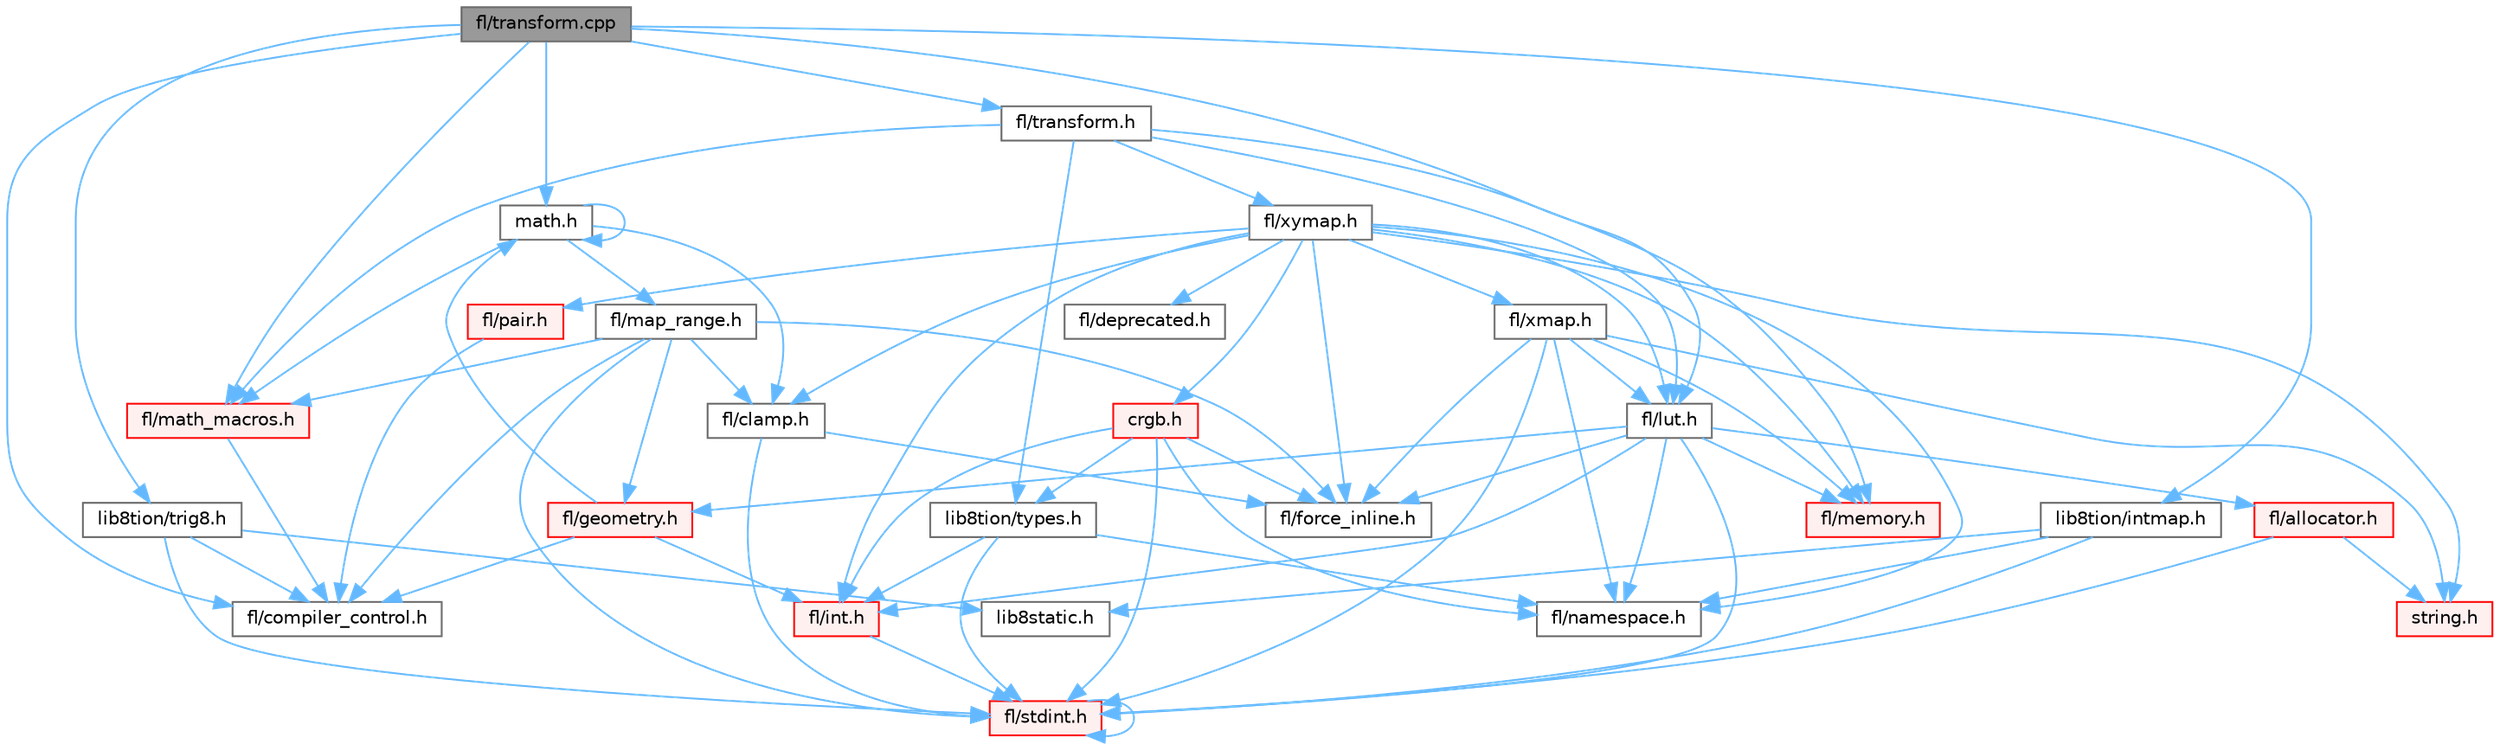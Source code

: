 digraph "fl/transform.cpp"
{
 // INTERACTIVE_SVG=YES
 // LATEX_PDF_SIZE
  bgcolor="transparent";
  edge [fontname=Helvetica,fontsize=10,labelfontname=Helvetica,labelfontsize=10];
  node [fontname=Helvetica,fontsize=10,shape=box,height=0.2,width=0.4];
  Node1 [id="Node000001",label="fl/transform.cpp",height=0.2,width=0.4,color="gray40", fillcolor="grey60", style="filled", fontcolor="black",tooltip=" "];
  Node1 -> Node2 [id="edge1_Node000001_Node000002",color="steelblue1",style="solid",tooltip=" "];
  Node2 [id="Node000002",label="math.h",height=0.2,width=0.4,color="grey40", fillcolor="white", style="filled",URL="$df/db1/math_8h.html",tooltip=" "];
  Node2 -> Node2 [id="edge2_Node000002_Node000002",color="steelblue1",style="solid",tooltip=" "];
  Node2 -> Node3 [id="edge3_Node000002_Node000003",color="steelblue1",style="solid",tooltip=" "];
  Node3 [id="Node000003",label="fl/clamp.h",height=0.2,width=0.4,color="grey40", fillcolor="white", style="filled",URL="$d6/dd3/clamp_8h.html",tooltip=" "];
  Node3 -> Node4 [id="edge4_Node000003_Node000004",color="steelblue1",style="solid",tooltip=" "];
  Node4 [id="Node000004",label="fl/stdint.h",height=0.2,width=0.4,color="red", fillcolor="#FFF0F0", style="filled",URL="$df/dd8/stdint_8h.html",tooltip=" "];
  Node4 -> Node4 [id="edge5_Node000004_Node000004",color="steelblue1",style="solid",tooltip=" "];
  Node3 -> Node6 [id="edge6_Node000003_Node000006",color="steelblue1",style="solid",tooltip=" "];
  Node6 [id="Node000006",label="fl/force_inline.h",height=0.2,width=0.4,color="grey40", fillcolor="white", style="filled",URL="$d4/d64/force__inline_8h.html",tooltip=" "];
  Node2 -> Node7 [id="edge7_Node000002_Node000007",color="steelblue1",style="solid",tooltip=" "];
  Node7 [id="Node000007",label="fl/map_range.h",height=0.2,width=0.4,color="grey40", fillcolor="white", style="filled",URL="$d1/d47/map__range_8h.html",tooltip=" "];
  Node7 -> Node4 [id="edge8_Node000007_Node000004",color="steelblue1",style="solid",tooltip=" "];
  Node7 -> Node3 [id="edge9_Node000007_Node000003",color="steelblue1",style="solid",tooltip=" "];
  Node7 -> Node6 [id="edge10_Node000007_Node000006",color="steelblue1",style="solid",tooltip=" "];
  Node7 -> Node8 [id="edge11_Node000007_Node000008",color="steelblue1",style="solid",tooltip=" "];
  Node8 [id="Node000008",label="fl/math_macros.h",height=0.2,width=0.4,color="red", fillcolor="#FFF0F0", style="filled",URL="$d8/db8/math__macros_8h.html",tooltip=" "];
  Node8 -> Node9 [id="edge12_Node000008_Node000009",color="steelblue1",style="solid",tooltip=" "];
  Node9 [id="Node000009",label="fl/compiler_control.h",height=0.2,width=0.4,color="grey40", fillcolor="white", style="filled",URL="$d4/d54/compiler__control_8h.html",tooltip=" "];
  Node7 -> Node9 [id="edge13_Node000007_Node000009",color="steelblue1",style="solid",tooltip=" "];
  Node7 -> Node15 [id="edge14_Node000007_Node000015",color="steelblue1",style="solid",tooltip=" "];
  Node15 [id="Node000015",label="fl/geometry.h",height=0.2,width=0.4,color="red", fillcolor="#FFF0F0", style="filled",URL="$d4/d67/geometry_8h.html",tooltip=" "];
  Node15 -> Node13 [id="edge15_Node000015_Node000013",color="steelblue1",style="solid",tooltip=" "];
  Node13 [id="Node000013",label="fl/int.h",height=0.2,width=0.4,color="red", fillcolor="#FFF0F0", style="filled",URL="$d3/d7e/int_8h.html",tooltip=" "];
  Node13 -> Node4 [id="edge16_Node000013_Node000004",color="steelblue1",style="solid",tooltip=" "];
  Node15 -> Node2 [id="edge17_Node000015_Node000002",color="steelblue1",style="solid",tooltip=" "];
  Node15 -> Node9 [id="edge18_Node000015_Node000009",color="steelblue1",style="solid",tooltip=" "];
  Node2 -> Node8 [id="edge19_Node000002_Node000008",color="steelblue1",style="solid",tooltip=" "];
  Node1 -> Node50 [id="edge20_Node000001_Node000050",color="steelblue1",style="solid",tooltip=" "];
  Node50 [id="Node000050",label="fl/lut.h",height=0.2,width=0.4,color="grey40", fillcolor="white", style="filled",URL="$db/d54/lut_8h.html",tooltip=" "];
  Node50 -> Node27 [id="edge21_Node000050_Node000027",color="steelblue1",style="solid",tooltip=" "];
  Node27 [id="Node000027",label="fl/allocator.h",height=0.2,width=0.4,color="red", fillcolor="#FFF0F0", style="filled",URL="$da/da9/allocator_8h.html",tooltip=" "];
  Node27 -> Node11 [id="edge22_Node000027_Node000011",color="steelblue1",style="solid",tooltip=" "];
  Node11 [id="Node000011",label="string.h",height=0.2,width=0.4,color="red", fillcolor="#FFF0F0", style="filled",URL="$da/d66/string_8h.html",tooltip=" "];
  Node27 -> Node4 [id="edge23_Node000027_Node000004",color="steelblue1",style="solid",tooltip=" "];
  Node50 -> Node6 [id="edge24_Node000050_Node000006",color="steelblue1",style="solid",tooltip=" "];
  Node50 -> Node18 [id="edge25_Node000050_Node000018",color="steelblue1",style="solid",tooltip=" "];
  Node18 [id="Node000018",label="fl/memory.h",height=0.2,width=0.4,color="red", fillcolor="#FFF0F0", style="filled",URL="$dc/d18/memory_8h.html",tooltip=" "];
  Node50 -> Node4 [id="edge26_Node000050_Node000004",color="steelblue1",style="solid",tooltip=" "];
  Node50 -> Node13 [id="edge27_Node000050_Node000013",color="steelblue1",style="solid",tooltip=" "];
  Node50 -> Node15 [id="edge28_Node000050_Node000015",color="steelblue1",style="solid",tooltip=" "];
  Node50 -> Node17 [id="edge29_Node000050_Node000017",color="steelblue1",style="solid",tooltip=" "];
  Node17 [id="Node000017",label="fl/namespace.h",height=0.2,width=0.4,color="grey40", fillcolor="white", style="filled",URL="$df/d2a/namespace_8h.html",tooltip="Implements the FastLED namespace macros."];
  Node1 -> Node8 [id="edge30_Node000001_Node000008",color="steelblue1",style="solid",tooltip=" "];
  Node1 -> Node51 [id="edge31_Node000001_Node000051",color="steelblue1",style="solid",tooltip=" "];
  Node51 [id="Node000051",label="fl/transform.h",height=0.2,width=0.4,color="grey40", fillcolor="white", style="filled",URL="$d2/d80/transform_8h.html",tooltip=" "];
  Node51 -> Node50 [id="edge32_Node000051_Node000050",color="steelblue1",style="solid",tooltip=" "];
  Node51 -> Node8 [id="edge33_Node000051_Node000008",color="steelblue1",style="solid",tooltip=" "];
  Node51 -> Node18 [id="edge34_Node000051_Node000018",color="steelblue1",style="solid",tooltip=" "];
  Node51 -> Node52 [id="edge35_Node000051_Node000052",color="steelblue1",style="solid",tooltip=" "];
  Node52 [id="Node000052",label="fl/xymap.h",height=0.2,width=0.4,color="grey40", fillcolor="white", style="filled",URL="$da/d61/xymap_8h.html",tooltip=" "];
  Node52 -> Node13 [id="edge36_Node000052_Node000013",color="steelblue1",style="solid",tooltip=" "];
  Node52 -> Node17 [id="edge37_Node000052_Node000017",color="steelblue1",style="solid",tooltip=" "];
  Node52 -> Node6 [id="edge38_Node000052_Node000006",color="steelblue1",style="solid",tooltip=" "];
  Node52 -> Node53 [id="edge39_Node000052_Node000053",color="steelblue1",style="solid",tooltip=" "];
  Node53 [id="Node000053",label="fl/pair.h",height=0.2,width=0.4,color="red", fillcolor="#FFF0F0", style="filled",URL="$d3/d41/pair_8h.html",tooltip=" "];
  Node53 -> Node9 [id="edge40_Node000053_Node000009",color="steelblue1",style="solid",tooltip=" "];
  Node52 -> Node11 [id="edge41_Node000052_Node000011",color="steelblue1",style="solid",tooltip=" "];
  Node52 -> Node54 [id="edge42_Node000052_Node000054",color="steelblue1",style="solid",tooltip=" "];
  Node54 [id="Node000054",label="crgb.h",height=0.2,width=0.4,color="red", fillcolor="#FFF0F0", style="filled",URL="$db/dd1/crgb_8h.html",tooltip="Defines the red, green, and blue (RGB) pixel struct."];
  Node54 -> Node4 [id="edge43_Node000054_Node000004",color="steelblue1",style="solid",tooltip=" "];
  Node54 -> Node13 [id="edge44_Node000054_Node000013",color="steelblue1",style="solid",tooltip=" "];
  Node54 -> Node17 [id="edge45_Node000054_Node000017",color="steelblue1",style="solid",tooltip=" "];
  Node54 -> Node58 [id="edge46_Node000054_Node000058",color="steelblue1",style="solid",tooltip=" "];
  Node58 [id="Node000058",label="lib8tion/types.h",height=0.2,width=0.4,color="grey40", fillcolor="white", style="filled",URL="$d9/ddf/lib8tion_2types_8h.html",tooltip="Defines fractional types used for lib8tion functions."];
  Node58 -> Node4 [id="edge47_Node000058_Node000004",color="steelblue1",style="solid",tooltip=" "];
  Node58 -> Node13 [id="edge48_Node000058_Node000013",color="steelblue1",style="solid",tooltip=" "];
  Node58 -> Node17 [id="edge49_Node000058_Node000017",color="steelblue1",style="solid",tooltip=" "];
  Node54 -> Node6 [id="edge50_Node000054_Node000006",color="steelblue1",style="solid",tooltip=" "];
  Node52 -> Node3 [id="edge51_Node000052_Node000003",color="steelblue1",style="solid",tooltip=" "];
  Node52 -> Node50 [id="edge52_Node000052_Node000050",color="steelblue1",style="solid",tooltip=" "];
  Node52 -> Node18 [id="edge53_Node000052_Node000018",color="steelblue1",style="solid",tooltip=" "];
  Node52 -> Node36 [id="edge54_Node000052_Node000036",color="steelblue1",style="solid",tooltip=" "];
  Node36 [id="Node000036",label="fl/deprecated.h",height=0.2,width=0.4,color="grey40", fillcolor="white", style="filled",URL="$d4/dce/deprecated_8h.html",tooltip=" "];
  Node52 -> Node62 [id="edge55_Node000052_Node000062",color="steelblue1",style="solid",tooltip=" "];
  Node62 [id="Node000062",label="fl/xmap.h",height=0.2,width=0.4,color="grey40", fillcolor="white", style="filled",URL="$dd/dcc/xmap_8h.html",tooltip=" "];
  Node62 -> Node4 [id="edge56_Node000062_Node000004",color="steelblue1",style="solid",tooltip=" "];
  Node62 -> Node11 [id="edge57_Node000062_Node000011",color="steelblue1",style="solid",tooltip=" "];
  Node62 -> Node6 [id="edge58_Node000062_Node000006",color="steelblue1",style="solid",tooltip=" "];
  Node62 -> Node50 [id="edge59_Node000062_Node000050",color="steelblue1",style="solid",tooltip=" "];
  Node62 -> Node18 [id="edge60_Node000062_Node000018",color="steelblue1",style="solid",tooltip=" "];
  Node62 -> Node17 [id="edge61_Node000062_Node000017",color="steelblue1",style="solid",tooltip=" "];
  Node51 -> Node58 [id="edge62_Node000051_Node000058",color="steelblue1",style="solid",tooltip=" "];
  Node1 -> Node63 [id="edge63_Node000001_Node000063",color="steelblue1",style="solid",tooltip=" "];
  Node63 [id="Node000063",label="lib8tion/intmap.h",height=0.2,width=0.4,color="grey40", fillcolor="white", style="filled",URL="$d8/d54/intmap_8h.html",tooltip="Defines integer mapping functions."];
  Node63 -> Node17 [id="edge64_Node000063_Node000017",color="steelblue1",style="solid",tooltip=" "];
  Node63 -> Node64 [id="edge65_Node000063_Node000064",color="steelblue1",style="solid",tooltip=" "];
  Node64 [id="Node000064",label="lib8static.h",height=0.2,width=0.4,color="grey40", fillcolor="white", style="filled",URL="$d4/d7a/lib8static_8h.html",tooltip="Defines static inlining macros for lib8tion functions."];
  Node63 -> Node4 [id="edge66_Node000063_Node000004",color="steelblue1",style="solid",tooltip=" "];
  Node1 -> Node65 [id="edge67_Node000001_Node000065",color="steelblue1",style="solid",tooltip=" "];
  Node65 [id="Node000065",label="lib8tion/trig8.h",height=0.2,width=0.4,color="grey40", fillcolor="white", style="filled",URL="$d3/db9/trig8_8h.html",tooltip="Fast, efficient 8-bit trigonometry functions specifically designed for high-performance LED programmi..."];
  Node65 -> Node4 [id="edge68_Node000065_Node000004",color="steelblue1",style="solid",tooltip=" "];
  Node65 -> Node64 [id="edge69_Node000065_Node000064",color="steelblue1",style="solid",tooltip=" "];
  Node65 -> Node9 [id="edge70_Node000065_Node000009",color="steelblue1",style="solid",tooltip=" "];
  Node1 -> Node9 [id="edge71_Node000001_Node000009",color="steelblue1",style="solid",tooltip=" "];
}
